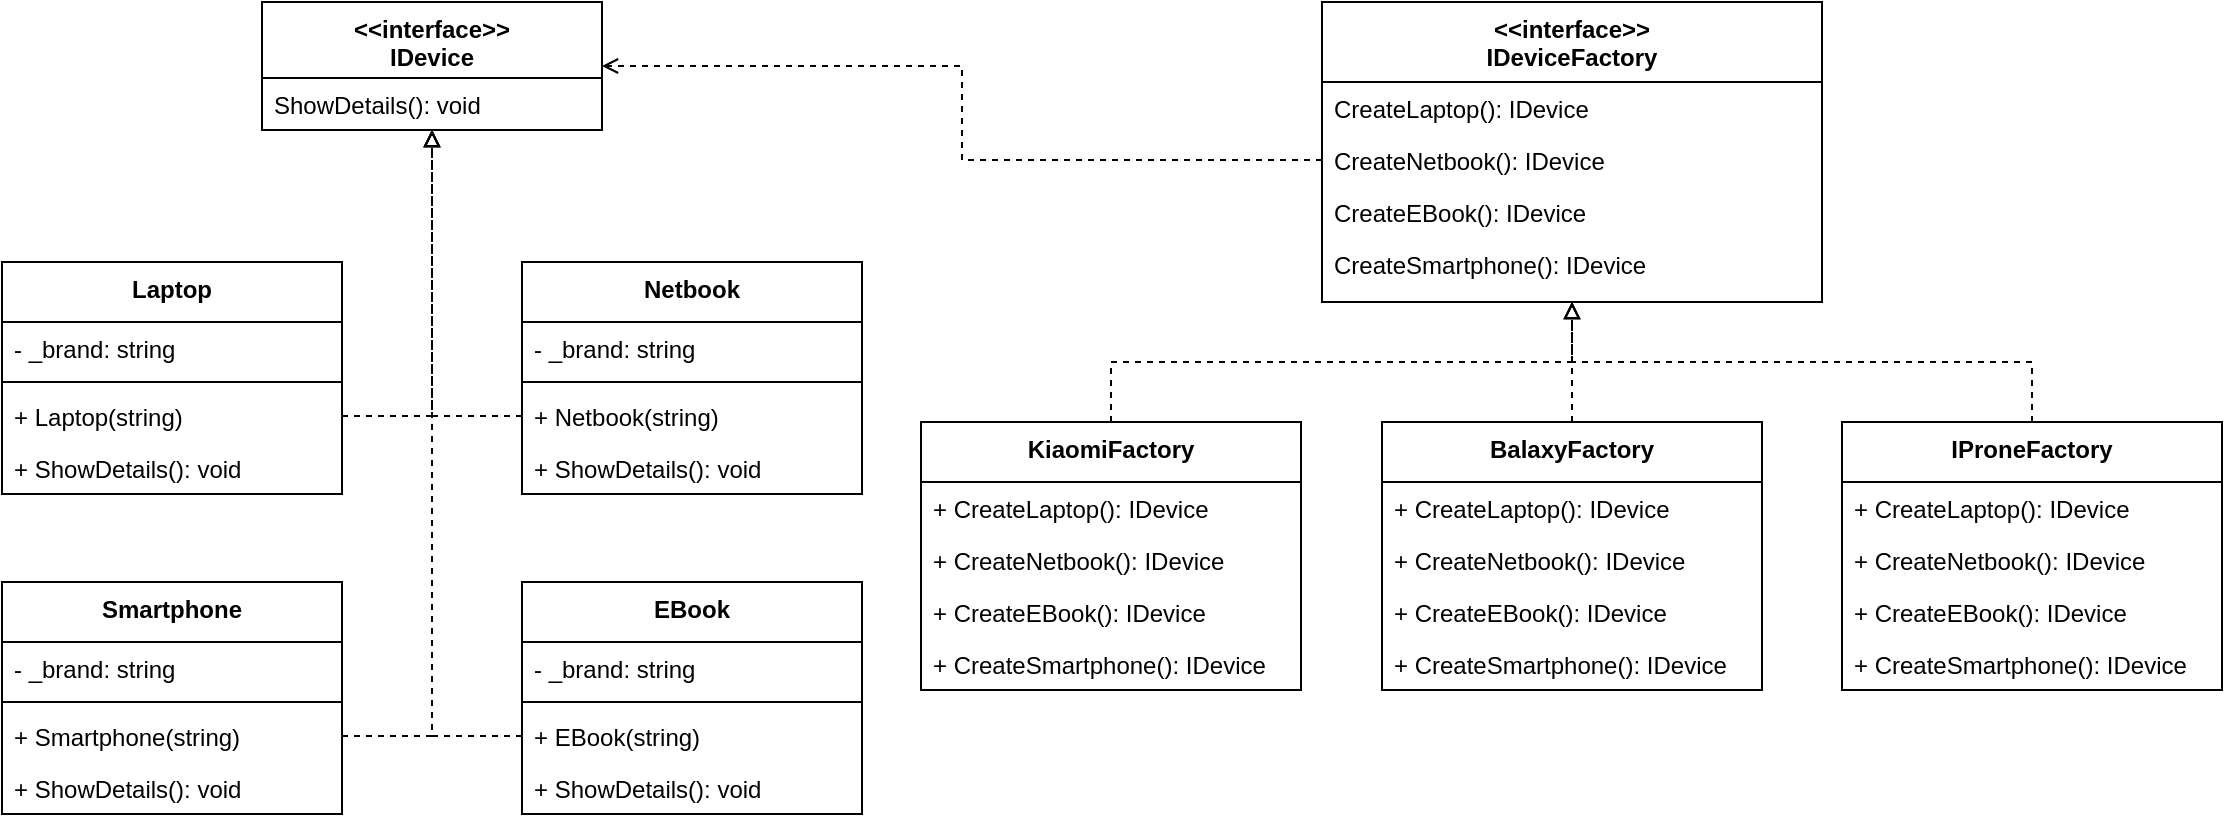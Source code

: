 <mxfile version="21.8.2" type="device">
  <diagram id="C5RBs43oDa-KdzZeNtuy" name="Page-1">
    <mxGraphModel dx="1382" dy="807" grid="1" gridSize="10" guides="1" tooltips="1" connect="1" arrows="1" fold="1" page="1" pageScale="1" pageWidth="1169" pageHeight="827" math="0" shadow="0">
      <root>
        <mxCell id="WIyWlLk6GJQsqaUBKTNV-0" />
        <mxCell id="WIyWlLk6GJQsqaUBKTNV-1" parent="WIyWlLk6GJQsqaUBKTNV-0" />
        <mxCell id="uCX6FpiUjtUnWDJhG4wa-60" value="&lt;&lt;interface&gt;&gt;&#xa;IDeviceFactory" style="swimlane;fontStyle=1;align=center;verticalAlign=top;childLayout=stackLayout;horizontal=1;startSize=40;horizontalStack=0;resizeParent=1;resizeLast=0;collapsible=1;marginBottom=0;rounded=0;shadow=0;strokeWidth=1;" parent="WIyWlLk6GJQsqaUBKTNV-1" vertex="1">
          <mxGeometry x="690" y="20" width="250" height="150" as="geometry">
            <mxRectangle x="360" y="50" width="160" height="26" as="alternateBounds" />
          </mxGeometry>
        </mxCell>
        <mxCell id="Wbg-jjn7agbM3A0gnPCk-28" value="CreateLaptop(): IDevice" style="text;align=left;verticalAlign=top;spacingLeft=4;spacingRight=4;overflow=hidden;rotatable=0;points=[[0,0.5],[1,0.5]];portConstraint=eastwest;" vertex="1" parent="uCX6FpiUjtUnWDJhG4wa-60">
          <mxGeometry y="40" width="250" height="26" as="geometry" />
        </mxCell>
        <mxCell id="Wbg-jjn7agbM3A0gnPCk-29" value="CreateNetbook(): IDevice" style="text;align=left;verticalAlign=top;spacingLeft=4;spacingRight=4;overflow=hidden;rotatable=0;points=[[0,0.5],[1,0.5]];portConstraint=eastwest;" vertex="1" parent="uCX6FpiUjtUnWDJhG4wa-60">
          <mxGeometry y="66" width="250" height="26" as="geometry" />
        </mxCell>
        <mxCell id="Wbg-jjn7agbM3A0gnPCk-30" value="CreateEBook(): IDevice" style="text;align=left;verticalAlign=top;spacingLeft=4;spacingRight=4;overflow=hidden;rotatable=0;points=[[0,0.5],[1,0.5]];portConstraint=eastwest;" vertex="1" parent="uCX6FpiUjtUnWDJhG4wa-60">
          <mxGeometry y="92" width="250" height="26" as="geometry" />
        </mxCell>
        <mxCell id="Wbg-jjn7agbM3A0gnPCk-31" value="CreateSmartphone(): IDevice" style="text;align=left;verticalAlign=top;spacingLeft=4;spacingRight=4;overflow=hidden;rotatable=0;points=[[0,0.5],[1,0.5]];portConstraint=eastwest;" vertex="1" parent="uCX6FpiUjtUnWDJhG4wa-60">
          <mxGeometry y="118" width="250" height="26" as="geometry" />
        </mxCell>
        <mxCell id="Wbg-jjn7agbM3A0gnPCk-0" value="&lt;&lt;interface&gt;&gt;&#xa;IDevice" style="swimlane;fontStyle=1;align=center;verticalAlign=top;childLayout=stackLayout;horizontal=1;startSize=38;horizontalStack=0;resizeParent=1;resizeLast=0;collapsible=1;marginBottom=0;rounded=0;shadow=0;strokeWidth=1;" vertex="1" parent="WIyWlLk6GJQsqaUBKTNV-1">
          <mxGeometry x="160" y="20" width="170" height="64" as="geometry">
            <mxRectangle x="130" y="380" width="160" height="26" as="alternateBounds" />
          </mxGeometry>
        </mxCell>
        <mxCell id="Wbg-jjn7agbM3A0gnPCk-1" value="ShowDetails(): void" style="text;align=left;verticalAlign=top;spacingLeft=4;spacingRight=4;overflow=hidden;rotatable=0;points=[[0,0.5],[1,0.5]];portConstraint=eastwest;" vertex="1" parent="Wbg-jjn7agbM3A0gnPCk-0">
          <mxGeometry y="38" width="170" height="26" as="geometry" />
        </mxCell>
        <mxCell id="Wbg-jjn7agbM3A0gnPCk-2" value="Laptop" style="swimlane;fontStyle=1;align=center;verticalAlign=top;childLayout=stackLayout;horizontal=1;startSize=30;horizontalStack=0;resizeParent=1;resizeLast=0;collapsible=1;marginBottom=0;rounded=0;shadow=0;strokeWidth=1;" vertex="1" parent="WIyWlLk6GJQsqaUBKTNV-1">
          <mxGeometry x="30" y="150" width="170" height="116" as="geometry">
            <mxRectangle x="360" y="50" width="160" height="26" as="alternateBounds" />
          </mxGeometry>
        </mxCell>
        <mxCell id="Wbg-jjn7agbM3A0gnPCk-3" value="- _brand: string" style="text;align=left;verticalAlign=top;spacingLeft=4;spacingRight=4;overflow=hidden;rotatable=0;points=[[0,0.5],[1,0.5]];portConstraint=eastwest;fontStyle=0" vertex="1" parent="Wbg-jjn7agbM3A0gnPCk-2">
          <mxGeometry y="30" width="170" height="26" as="geometry" />
        </mxCell>
        <mxCell id="Wbg-jjn7agbM3A0gnPCk-7" value="" style="line;html=1;strokeWidth=1;align=left;verticalAlign=middle;spacingTop=-1;spacingLeft=3;spacingRight=3;rotatable=0;labelPosition=right;points=[];portConstraint=eastwest;" vertex="1" parent="Wbg-jjn7agbM3A0gnPCk-2">
          <mxGeometry y="56" width="170" height="8" as="geometry" />
        </mxCell>
        <mxCell id="Wbg-jjn7agbM3A0gnPCk-4" value="+ Laptop(string)" style="text;align=left;verticalAlign=top;spacingLeft=4;spacingRight=4;overflow=hidden;rotatable=0;points=[[0,0.5],[1,0.5]];portConstraint=eastwest;fontStyle=0" vertex="1" parent="Wbg-jjn7agbM3A0gnPCk-2">
          <mxGeometry y="64" width="170" height="26" as="geometry" />
        </mxCell>
        <mxCell id="Wbg-jjn7agbM3A0gnPCk-6" value="+ ShowDetails(): void" style="text;align=left;verticalAlign=top;spacingLeft=4;spacingRight=4;overflow=hidden;rotatable=0;points=[[0,0.5],[1,0.5]];portConstraint=eastwest;" vertex="1" parent="Wbg-jjn7agbM3A0gnPCk-2">
          <mxGeometry y="90" width="170" height="26" as="geometry" />
        </mxCell>
        <mxCell id="Wbg-jjn7agbM3A0gnPCk-8" value="Netbook" style="swimlane;fontStyle=1;align=center;verticalAlign=top;childLayout=stackLayout;horizontal=1;startSize=30;horizontalStack=0;resizeParent=1;resizeLast=0;collapsible=1;marginBottom=0;rounded=0;shadow=0;strokeWidth=1;" vertex="1" parent="WIyWlLk6GJQsqaUBKTNV-1">
          <mxGeometry x="290" y="150" width="170" height="116" as="geometry">
            <mxRectangle x="360" y="50" width="160" height="26" as="alternateBounds" />
          </mxGeometry>
        </mxCell>
        <mxCell id="Wbg-jjn7agbM3A0gnPCk-9" value="- _brand: string" style="text;align=left;verticalAlign=top;spacingLeft=4;spacingRight=4;overflow=hidden;rotatable=0;points=[[0,0.5],[1,0.5]];portConstraint=eastwest;fontStyle=0" vertex="1" parent="Wbg-jjn7agbM3A0gnPCk-8">
          <mxGeometry y="30" width="170" height="26" as="geometry" />
        </mxCell>
        <mxCell id="Wbg-jjn7agbM3A0gnPCk-10" value="" style="line;html=1;strokeWidth=1;align=left;verticalAlign=middle;spacingTop=-1;spacingLeft=3;spacingRight=3;rotatable=0;labelPosition=right;points=[];portConstraint=eastwest;" vertex="1" parent="Wbg-jjn7agbM3A0gnPCk-8">
          <mxGeometry y="56" width="170" height="8" as="geometry" />
        </mxCell>
        <mxCell id="Wbg-jjn7agbM3A0gnPCk-11" value="+ Netbook(string)" style="text;align=left;verticalAlign=top;spacingLeft=4;spacingRight=4;overflow=hidden;rotatable=0;points=[[0,0.5],[1,0.5]];portConstraint=eastwest;fontStyle=0" vertex="1" parent="Wbg-jjn7agbM3A0gnPCk-8">
          <mxGeometry y="64" width="170" height="26" as="geometry" />
        </mxCell>
        <mxCell id="Wbg-jjn7agbM3A0gnPCk-12" value="+ ShowDetails(): void" style="text;align=left;verticalAlign=top;spacingLeft=4;spacingRight=4;overflow=hidden;rotatable=0;points=[[0,0.5],[1,0.5]];portConstraint=eastwest;" vertex="1" parent="Wbg-jjn7agbM3A0gnPCk-8">
          <mxGeometry y="90" width="170" height="26" as="geometry" />
        </mxCell>
        <mxCell id="Wbg-jjn7agbM3A0gnPCk-13" value="EBook" style="swimlane;fontStyle=1;align=center;verticalAlign=top;childLayout=stackLayout;horizontal=1;startSize=30;horizontalStack=0;resizeParent=1;resizeLast=0;collapsible=1;marginBottom=0;rounded=0;shadow=0;strokeWidth=1;" vertex="1" parent="WIyWlLk6GJQsqaUBKTNV-1">
          <mxGeometry x="290" y="310" width="170" height="116" as="geometry">
            <mxRectangle x="360" y="50" width="160" height="26" as="alternateBounds" />
          </mxGeometry>
        </mxCell>
        <mxCell id="Wbg-jjn7agbM3A0gnPCk-14" value="- _brand: string" style="text;align=left;verticalAlign=top;spacingLeft=4;spacingRight=4;overflow=hidden;rotatable=0;points=[[0,0.5],[1,0.5]];portConstraint=eastwest;fontStyle=0" vertex="1" parent="Wbg-jjn7agbM3A0gnPCk-13">
          <mxGeometry y="30" width="170" height="26" as="geometry" />
        </mxCell>
        <mxCell id="Wbg-jjn7agbM3A0gnPCk-15" value="" style="line;html=1;strokeWidth=1;align=left;verticalAlign=middle;spacingTop=-1;spacingLeft=3;spacingRight=3;rotatable=0;labelPosition=right;points=[];portConstraint=eastwest;" vertex="1" parent="Wbg-jjn7agbM3A0gnPCk-13">
          <mxGeometry y="56" width="170" height="8" as="geometry" />
        </mxCell>
        <mxCell id="Wbg-jjn7agbM3A0gnPCk-16" value="+ EBook(string)" style="text;align=left;verticalAlign=top;spacingLeft=4;spacingRight=4;overflow=hidden;rotatable=0;points=[[0,0.5],[1,0.5]];portConstraint=eastwest;fontStyle=0" vertex="1" parent="Wbg-jjn7agbM3A0gnPCk-13">
          <mxGeometry y="64" width="170" height="26" as="geometry" />
        </mxCell>
        <mxCell id="Wbg-jjn7agbM3A0gnPCk-17" value="+ ShowDetails(): void" style="text;align=left;verticalAlign=top;spacingLeft=4;spacingRight=4;overflow=hidden;rotatable=0;points=[[0,0.5],[1,0.5]];portConstraint=eastwest;" vertex="1" parent="Wbg-jjn7agbM3A0gnPCk-13">
          <mxGeometry y="90" width="170" height="26" as="geometry" />
        </mxCell>
        <mxCell id="Wbg-jjn7agbM3A0gnPCk-18" value="Smartphone" style="swimlane;fontStyle=1;align=center;verticalAlign=top;childLayout=stackLayout;horizontal=1;startSize=30;horizontalStack=0;resizeParent=1;resizeLast=0;collapsible=1;marginBottom=0;rounded=0;shadow=0;strokeWidth=1;" vertex="1" parent="WIyWlLk6GJQsqaUBKTNV-1">
          <mxGeometry x="30" y="310" width="170" height="116" as="geometry">
            <mxRectangle x="360" y="50" width="160" height="26" as="alternateBounds" />
          </mxGeometry>
        </mxCell>
        <mxCell id="Wbg-jjn7agbM3A0gnPCk-19" value="- _brand: string" style="text;align=left;verticalAlign=top;spacingLeft=4;spacingRight=4;overflow=hidden;rotatable=0;points=[[0,0.5],[1,0.5]];portConstraint=eastwest;fontStyle=0" vertex="1" parent="Wbg-jjn7agbM3A0gnPCk-18">
          <mxGeometry y="30" width="170" height="26" as="geometry" />
        </mxCell>
        <mxCell id="Wbg-jjn7agbM3A0gnPCk-20" value="" style="line;html=1;strokeWidth=1;align=left;verticalAlign=middle;spacingTop=-1;spacingLeft=3;spacingRight=3;rotatable=0;labelPosition=right;points=[];portConstraint=eastwest;" vertex="1" parent="Wbg-jjn7agbM3A0gnPCk-18">
          <mxGeometry y="56" width="170" height="8" as="geometry" />
        </mxCell>
        <mxCell id="Wbg-jjn7agbM3A0gnPCk-21" value="+ Smartphone(string)" style="text;align=left;verticalAlign=top;spacingLeft=4;spacingRight=4;overflow=hidden;rotatable=0;points=[[0,0.5],[1,0.5]];portConstraint=eastwest;fontStyle=0" vertex="1" parent="Wbg-jjn7agbM3A0gnPCk-18">
          <mxGeometry y="64" width="170" height="26" as="geometry" />
        </mxCell>
        <mxCell id="Wbg-jjn7agbM3A0gnPCk-22" value="+ ShowDetails(): void" style="text;align=left;verticalAlign=top;spacingLeft=4;spacingRight=4;overflow=hidden;rotatable=0;points=[[0,0.5],[1,0.5]];portConstraint=eastwest;" vertex="1" parent="Wbg-jjn7agbM3A0gnPCk-18">
          <mxGeometry y="90" width="170" height="26" as="geometry" />
        </mxCell>
        <mxCell id="Wbg-jjn7agbM3A0gnPCk-23" style="edgeStyle=orthogonalEdgeStyle;rounded=0;orthogonalLoop=1;jettySize=auto;html=1;entryX=0.5;entryY=1;entryDx=0;entryDy=0;endArrow=block;endFill=0;dashed=1;" edge="1" parent="WIyWlLk6GJQsqaUBKTNV-1" source="Wbg-jjn7agbM3A0gnPCk-21" target="Wbg-jjn7agbM3A0gnPCk-0">
          <mxGeometry relative="1" as="geometry" />
        </mxCell>
        <mxCell id="Wbg-jjn7agbM3A0gnPCk-24" style="edgeStyle=orthogonalEdgeStyle;rounded=0;orthogonalLoop=1;jettySize=auto;html=1;entryX=0.5;entryY=1;entryDx=0;entryDy=0;endArrow=block;endFill=0;dashed=1;" edge="1" parent="WIyWlLk6GJQsqaUBKTNV-1" source="Wbg-jjn7agbM3A0gnPCk-16" target="Wbg-jjn7agbM3A0gnPCk-0">
          <mxGeometry relative="1" as="geometry" />
        </mxCell>
        <mxCell id="Wbg-jjn7agbM3A0gnPCk-26" style="edgeStyle=orthogonalEdgeStyle;rounded=0;orthogonalLoop=1;jettySize=auto;html=1;entryX=0.5;entryY=1;entryDx=0;entryDy=0;endArrow=block;endFill=0;dashed=1;" edge="1" parent="WIyWlLk6GJQsqaUBKTNV-1" source="Wbg-jjn7agbM3A0gnPCk-11" target="Wbg-jjn7agbM3A0gnPCk-0">
          <mxGeometry relative="1" as="geometry" />
        </mxCell>
        <mxCell id="Wbg-jjn7agbM3A0gnPCk-27" style="edgeStyle=orthogonalEdgeStyle;rounded=0;orthogonalLoop=1;jettySize=auto;html=1;entryX=0.5;entryY=1;entryDx=0;entryDy=0;dashed=1;endArrow=block;endFill=0;" edge="1" parent="WIyWlLk6GJQsqaUBKTNV-1" source="Wbg-jjn7agbM3A0gnPCk-4" target="Wbg-jjn7agbM3A0gnPCk-0">
          <mxGeometry relative="1" as="geometry" />
        </mxCell>
        <mxCell id="Wbg-jjn7agbM3A0gnPCk-55" style="edgeStyle=orthogonalEdgeStyle;rounded=0;orthogonalLoop=1;jettySize=auto;html=1;exitX=0.5;exitY=0;exitDx=0;exitDy=0;entryX=0.5;entryY=1;entryDx=0;entryDy=0;endArrow=block;endFill=0;dashed=1;" edge="1" parent="WIyWlLk6GJQsqaUBKTNV-1" source="Wbg-jjn7agbM3A0gnPCk-32" target="uCX6FpiUjtUnWDJhG4wa-60">
          <mxGeometry relative="1" as="geometry" />
        </mxCell>
        <mxCell id="Wbg-jjn7agbM3A0gnPCk-32" value="IProneFactory" style="swimlane;fontStyle=1;align=center;verticalAlign=top;childLayout=stackLayout;horizontal=1;startSize=30;horizontalStack=0;resizeParent=1;resizeLast=0;collapsible=1;marginBottom=0;rounded=0;shadow=0;strokeWidth=1;" vertex="1" parent="WIyWlLk6GJQsqaUBKTNV-1">
          <mxGeometry x="950" y="230" width="190" height="134" as="geometry">
            <mxRectangle x="360" y="50" width="160" height="26" as="alternateBounds" />
          </mxGeometry>
        </mxCell>
        <mxCell id="Wbg-jjn7agbM3A0gnPCk-33" value="+ CreateLaptop(): IDevice" style="text;align=left;verticalAlign=top;spacingLeft=4;spacingRight=4;overflow=hidden;rotatable=0;points=[[0,0.5],[1,0.5]];portConstraint=eastwest;fontStyle=0" vertex="1" parent="Wbg-jjn7agbM3A0gnPCk-32">
          <mxGeometry y="30" width="190" height="26" as="geometry" />
        </mxCell>
        <mxCell id="Wbg-jjn7agbM3A0gnPCk-37" value="+ CreateNetbook(): IDevice" style="text;align=left;verticalAlign=top;spacingLeft=4;spacingRight=4;overflow=hidden;rotatable=0;points=[[0,0.5],[1,0.5]];portConstraint=eastwest;fontStyle=0" vertex="1" parent="Wbg-jjn7agbM3A0gnPCk-32">
          <mxGeometry y="56" width="190" height="26" as="geometry" />
        </mxCell>
        <mxCell id="Wbg-jjn7agbM3A0gnPCk-38" value="+ CreateEBook(): IDevice" style="text;align=left;verticalAlign=top;spacingLeft=4;spacingRight=4;overflow=hidden;rotatable=0;points=[[0,0.5],[1,0.5]];portConstraint=eastwest;fontStyle=0" vertex="1" parent="Wbg-jjn7agbM3A0gnPCk-32">
          <mxGeometry y="82" width="190" height="26" as="geometry" />
        </mxCell>
        <mxCell id="Wbg-jjn7agbM3A0gnPCk-39" value="+ CreateSmartphone(): IDevice" style="text;align=left;verticalAlign=top;spacingLeft=4;spacingRight=4;overflow=hidden;rotatable=0;points=[[0,0.5],[1,0.5]];portConstraint=eastwest;fontStyle=0" vertex="1" parent="Wbg-jjn7agbM3A0gnPCk-32">
          <mxGeometry y="108" width="190" height="26" as="geometry" />
        </mxCell>
        <mxCell id="Wbg-jjn7agbM3A0gnPCk-52" style="edgeStyle=orthogonalEdgeStyle;rounded=0;orthogonalLoop=1;jettySize=auto;html=1;exitX=0.5;exitY=0;exitDx=0;exitDy=0;entryX=0.5;entryY=1;entryDx=0;entryDy=0;endArrow=block;endFill=0;dashed=1;" edge="1" parent="WIyWlLk6GJQsqaUBKTNV-1" source="Wbg-jjn7agbM3A0gnPCk-40" target="uCX6FpiUjtUnWDJhG4wa-60">
          <mxGeometry relative="1" as="geometry" />
        </mxCell>
        <mxCell id="Wbg-jjn7agbM3A0gnPCk-40" value="KiaomiFactory" style="swimlane;fontStyle=1;align=center;verticalAlign=top;childLayout=stackLayout;horizontal=1;startSize=30;horizontalStack=0;resizeParent=1;resizeLast=0;collapsible=1;marginBottom=0;rounded=0;shadow=0;strokeWidth=1;" vertex="1" parent="WIyWlLk6GJQsqaUBKTNV-1">
          <mxGeometry x="489.5" y="230" width="190" height="134" as="geometry">
            <mxRectangle x="360" y="50" width="160" height="26" as="alternateBounds" />
          </mxGeometry>
        </mxCell>
        <mxCell id="Wbg-jjn7agbM3A0gnPCk-41" value="+ CreateLaptop(): IDevice" style="text;align=left;verticalAlign=top;spacingLeft=4;spacingRight=4;overflow=hidden;rotatable=0;points=[[0,0.5],[1,0.5]];portConstraint=eastwest;fontStyle=0" vertex="1" parent="Wbg-jjn7agbM3A0gnPCk-40">
          <mxGeometry y="30" width="190" height="26" as="geometry" />
        </mxCell>
        <mxCell id="Wbg-jjn7agbM3A0gnPCk-42" value="+ CreateNetbook(): IDevice" style="text;align=left;verticalAlign=top;spacingLeft=4;spacingRight=4;overflow=hidden;rotatable=0;points=[[0,0.5],[1,0.5]];portConstraint=eastwest;fontStyle=0" vertex="1" parent="Wbg-jjn7agbM3A0gnPCk-40">
          <mxGeometry y="56" width="190" height="26" as="geometry" />
        </mxCell>
        <mxCell id="Wbg-jjn7agbM3A0gnPCk-43" value="+ CreateEBook(): IDevice" style="text;align=left;verticalAlign=top;spacingLeft=4;spacingRight=4;overflow=hidden;rotatable=0;points=[[0,0.5],[1,0.5]];portConstraint=eastwest;fontStyle=0" vertex="1" parent="Wbg-jjn7agbM3A0gnPCk-40">
          <mxGeometry y="82" width="190" height="26" as="geometry" />
        </mxCell>
        <mxCell id="Wbg-jjn7agbM3A0gnPCk-44" value="+ CreateSmartphone(): IDevice" style="text;align=left;verticalAlign=top;spacingLeft=4;spacingRight=4;overflow=hidden;rotatable=0;points=[[0,0.5],[1,0.5]];portConstraint=eastwest;fontStyle=0" vertex="1" parent="Wbg-jjn7agbM3A0gnPCk-40">
          <mxGeometry y="108" width="190" height="26" as="geometry" />
        </mxCell>
        <mxCell id="Wbg-jjn7agbM3A0gnPCk-53" style="edgeStyle=orthogonalEdgeStyle;rounded=0;orthogonalLoop=1;jettySize=auto;html=1;exitX=0.5;exitY=0;exitDx=0;exitDy=0;entryX=0.5;entryY=1;entryDx=0;entryDy=0;dashed=1;endArrow=block;endFill=0;" edge="1" parent="WIyWlLk6GJQsqaUBKTNV-1" source="Wbg-jjn7agbM3A0gnPCk-45" target="uCX6FpiUjtUnWDJhG4wa-60">
          <mxGeometry relative="1" as="geometry" />
        </mxCell>
        <mxCell id="Wbg-jjn7agbM3A0gnPCk-45" value="BalaxyFactory" style="swimlane;fontStyle=1;align=center;verticalAlign=top;childLayout=stackLayout;horizontal=1;startSize=30;horizontalStack=0;resizeParent=1;resizeLast=0;collapsible=1;marginBottom=0;rounded=0;shadow=0;strokeWidth=1;" vertex="1" parent="WIyWlLk6GJQsqaUBKTNV-1">
          <mxGeometry x="720" y="230" width="190" height="134" as="geometry">
            <mxRectangle x="360" y="50" width="160" height="26" as="alternateBounds" />
          </mxGeometry>
        </mxCell>
        <mxCell id="Wbg-jjn7agbM3A0gnPCk-46" value="+ CreateLaptop(): IDevice" style="text;align=left;verticalAlign=top;spacingLeft=4;spacingRight=4;overflow=hidden;rotatable=0;points=[[0,0.5],[1,0.5]];portConstraint=eastwest;fontStyle=0" vertex="1" parent="Wbg-jjn7agbM3A0gnPCk-45">
          <mxGeometry y="30" width="190" height="26" as="geometry" />
        </mxCell>
        <mxCell id="Wbg-jjn7agbM3A0gnPCk-47" value="+ CreateNetbook(): IDevice" style="text;align=left;verticalAlign=top;spacingLeft=4;spacingRight=4;overflow=hidden;rotatable=0;points=[[0,0.5],[1,0.5]];portConstraint=eastwest;fontStyle=0" vertex="1" parent="Wbg-jjn7agbM3A0gnPCk-45">
          <mxGeometry y="56" width="190" height="26" as="geometry" />
        </mxCell>
        <mxCell id="Wbg-jjn7agbM3A0gnPCk-48" value="+ CreateEBook(): IDevice" style="text;align=left;verticalAlign=top;spacingLeft=4;spacingRight=4;overflow=hidden;rotatable=0;points=[[0,0.5],[1,0.5]];portConstraint=eastwest;fontStyle=0" vertex="1" parent="Wbg-jjn7agbM3A0gnPCk-45">
          <mxGeometry y="82" width="190" height="26" as="geometry" />
        </mxCell>
        <mxCell id="Wbg-jjn7agbM3A0gnPCk-49" value="+ CreateSmartphone(): IDevice" style="text;align=left;verticalAlign=top;spacingLeft=4;spacingRight=4;overflow=hidden;rotatable=0;points=[[0,0.5],[1,0.5]];portConstraint=eastwest;fontStyle=0" vertex="1" parent="Wbg-jjn7agbM3A0gnPCk-45">
          <mxGeometry y="108" width="190" height="26" as="geometry" />
        </mxCell>
        <mxCell id="Wbg-jjn7agbM3A0gnPCk-56" style="edgeStyle=orthogonalEdgeStyle;rounded=0;orthogonalLoop=1;jettySize=auto;html=1;exitX=0;exitY=0.5;exitDx=0;exitDy=0;entryX=1;entryY=0.5;entryDx=0;entryDy=0;endArrow=open;endFill=0;dashed=1;" edge="1" parent="WIyWlLk6GJQsqaUBKTNV-1" source="Wbg-jjn7agbM3A0gnPCk-29" target="Wbg-jjn7agbM3A0gnPCk-0">
          <mxGeometry relative="1" as="geometry" />
        </mxCell>
      </root>
    </mxGraphModel>
  </diagram>
</mxfile>
